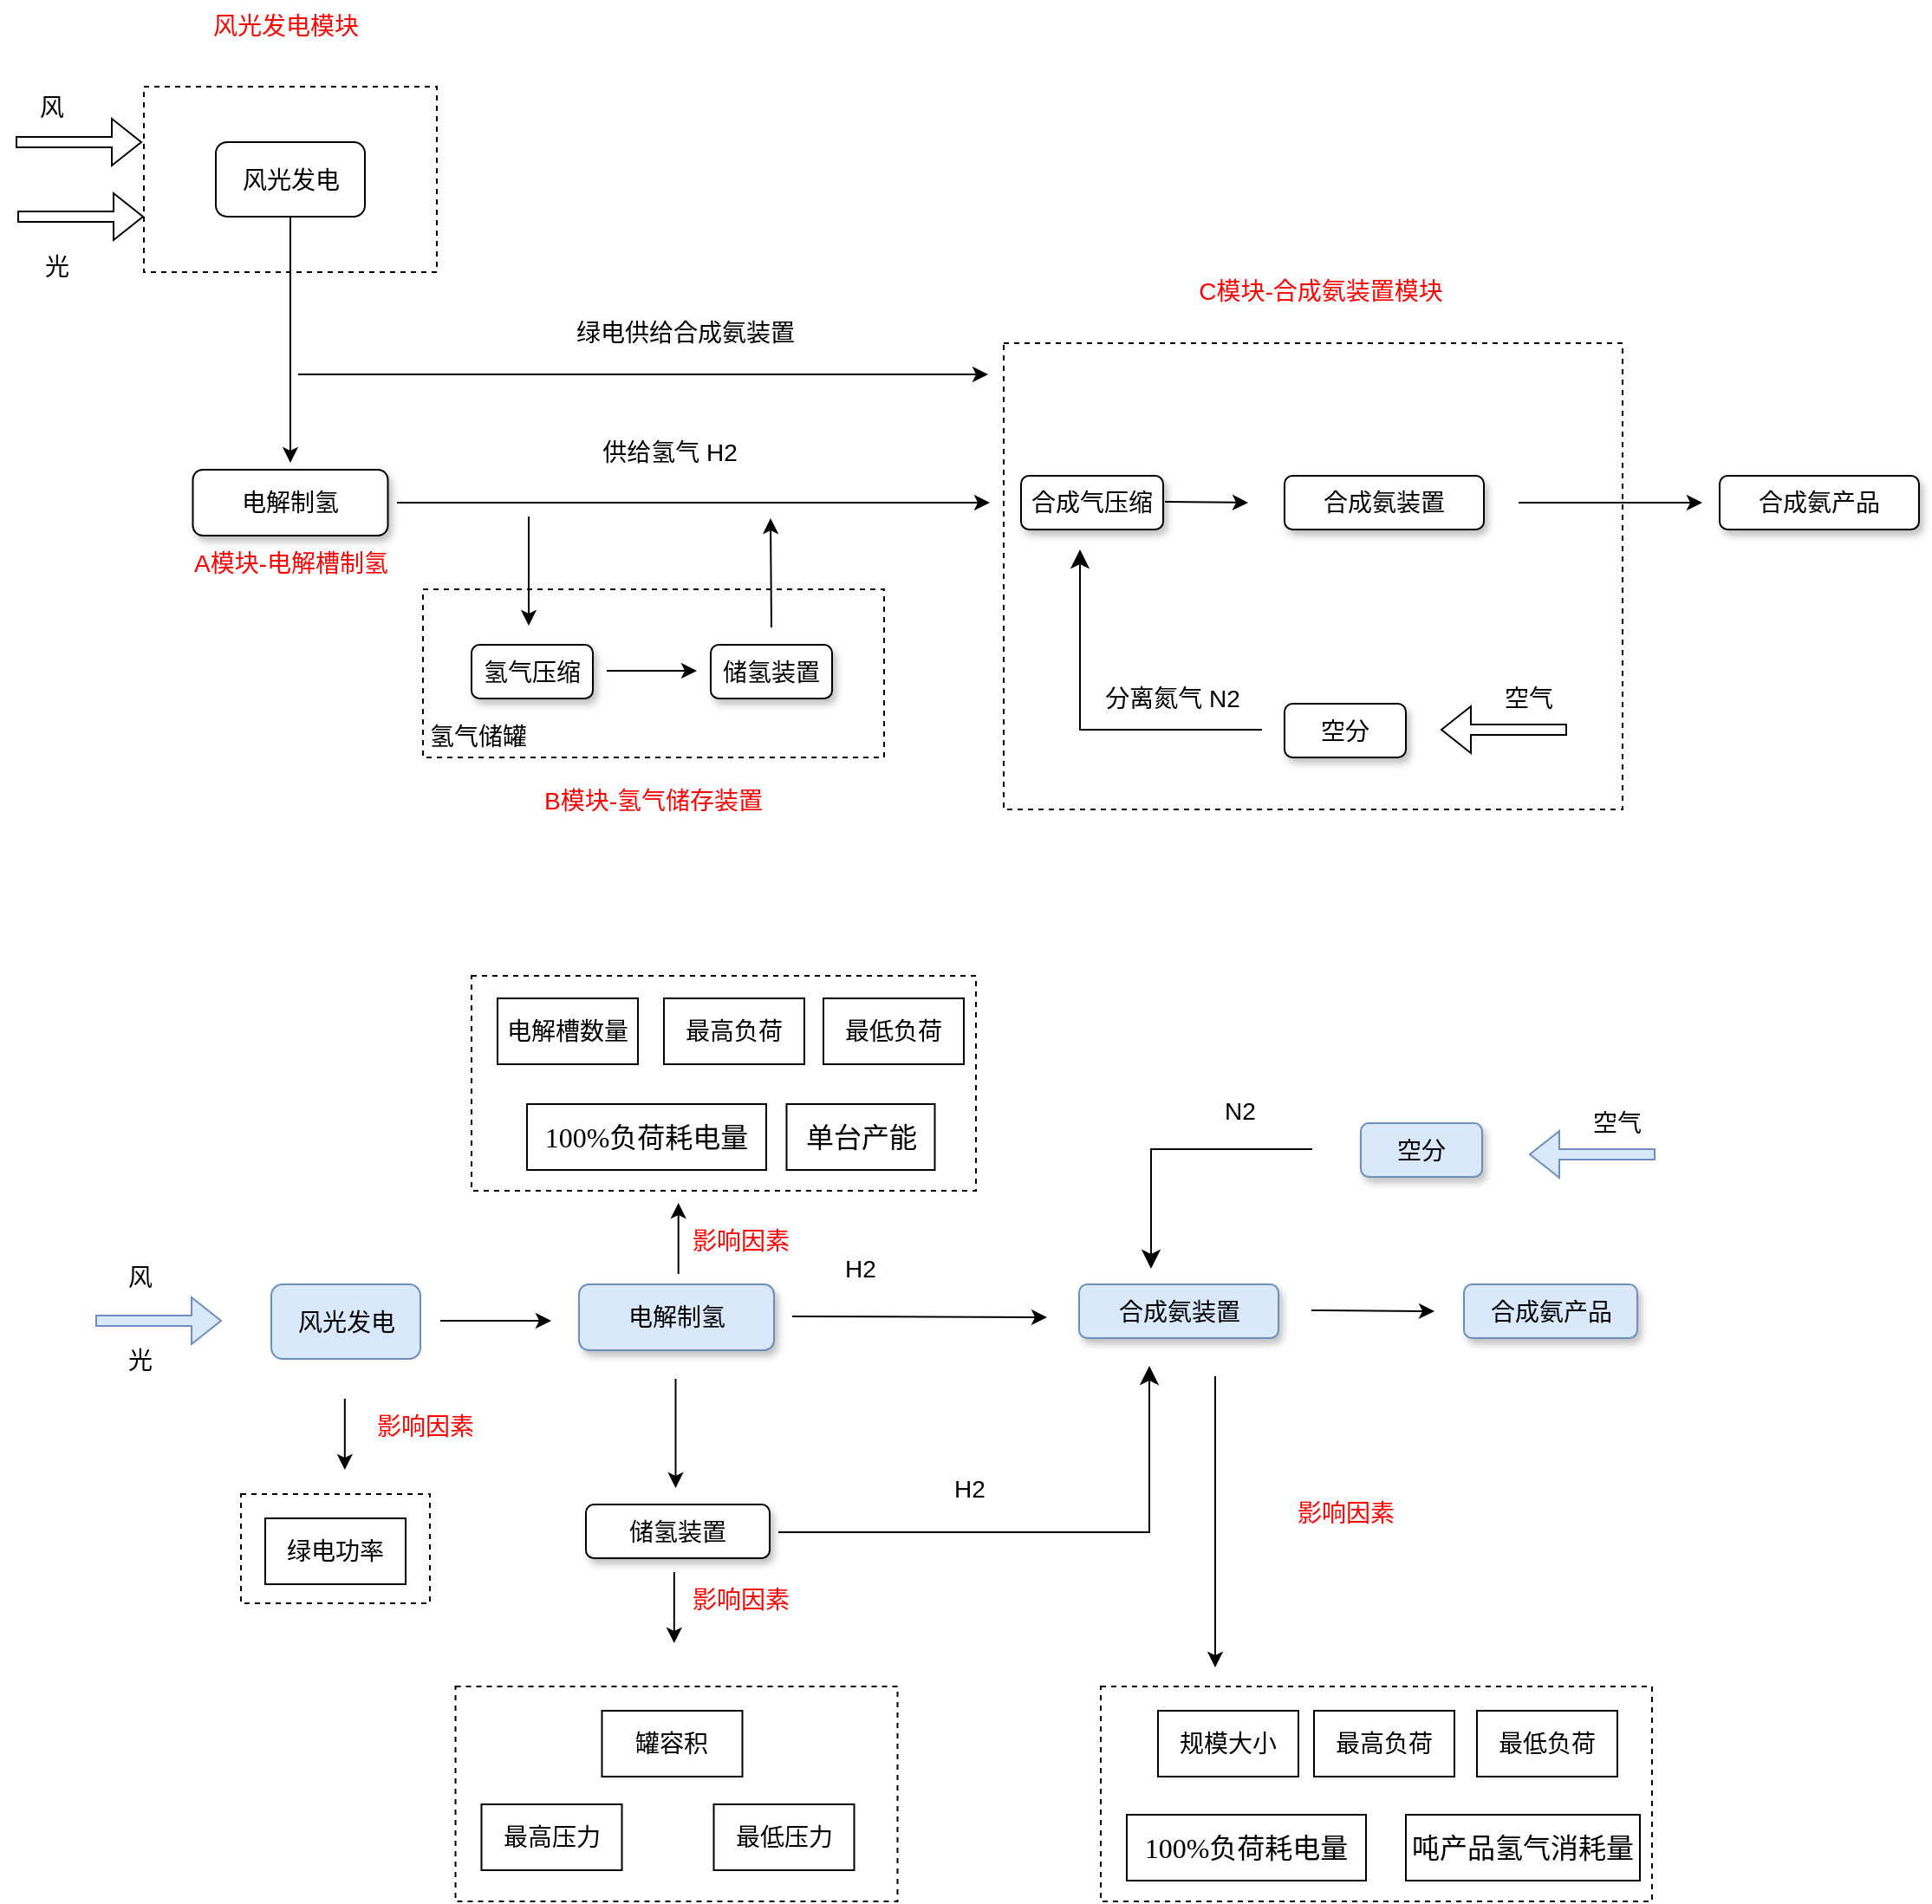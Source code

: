 <mxfile version="25.0.1" pages="2">
  <diagram name="第 1 页" id="4ehV55ny_UHVLfQ4jq1b">
    <mxGraphModel dx="1434" dy="697" grid="0" gridSize="10" guides="1" tooltips="1" connect="1" arrows="1" fold="1" page="1" pageScale="1" pageWidth="2339" pageHeight="3300" math="0" shadow="0">
      <root>
        <mxCell id="0" />
        <mxCell id="1" parent="0" />
        <mxCell id="U9eTumjgss6MhKt13I3X-26" value="" style="rounded=0;whiteSpace=wrap;html=1;fillColor=none;dashed=1;fontSize=14;" vertex="1" parent="1">
          <mxGeometry x="668" y="266" width="357" height="269" as="geometry" />
        </mxCell>
        <mxCell id="U9eTumjgss6MhKt13I3X-16" value="" style="rounded=0;whiteSpace=wrap;html=1;fillColor=none;dashed=1;fontSize=14;" vertex="1" parent="1">
          <mxGeometry x="333" y="408" width="266" height="97" as="geometry" />
        </mxCell>
        <mxCell id="U9eTumjgss6MhKt13I3X-5" value="" style="rounded=0;whiteSpace=wrap;html=1;fillColor=none;dashed=1;fontSize=14;" vertex="1" parent="1">
          <mxGeometry x="172" y="118" width="169" height="107" as="geometry" />
        </mxCell>
        <mxCell id="U9eTumjgss6MhKt13I3X-7" value="" style="edgeStyle=orthogonalEdgeStyle;rounded=0;orthogonalLoop=1;jettySize=auto;html=1;fontSize=14;" edge="1" parent="1" source="9E0ZcPi0yjbch_tlZuDv-1">
          <mxGeometry relative="1" as="geometry">
            <mxPoint x="256.5" y="335" as="targetPoint" />
          </mxGeometry>
        </mxCell>
        <mxCell id="9E0ZcPi0yjbch_tlZuDv-1" value="风光发电" style="rounded=1;whiteSpace=wrap;html=1;fontSize=14;" parent="1" vertex="1">
          <mxGeometry x="213.5" y="150" width="86" height="43" as="geometry" />
        </mxCell>
        <mxCell id="U9eTumjgss6MhKt13I3X-1" value="" style="shape=flexArrow;endArrow=classic;html=1;rounded=0;width=6;endSize=5.33;fontSize=14;" edge="1" parent="1">
          <mxGeometry width="50" height="50" relative="1" as="geometry">
            <mxPoint x="98" y="150" as="sourcePoint" />
            <mxPoint x="171" y="150" as="targetPoint" />
          </mxGeometry>
        </mxCell>
        <mxCell id="U9eTumjgss6MhKt13I3X-2" value="风" style="text;html=1;align=center;verticalAlign=middle;whiteSpace=wrap;rounded=0;fontSize=14;" vertex="1" parent="1">
          <mxGeometry x="89" y="115" width="60" height="30" as="geometry" />
        </mxCell>
        <mxCell id="U9eTumjgss6MhKt13I3X-3" value="" style="shape=flexArrow;endArrow=classic;html=1;rounded=0;width=6;endSize=5.33;fontSize=14;" edge="1" parent="1">
          <mxGeometry width="50" height="50" relative="1" as="geometry">
            <mxPoint x="99" y="193" as="sourcePoint" />
            <mxPoint x="172" y="193" as="targetPoint" />
          </mxGeometry>
        </mxCell>
        <mxCell id="U9eTumjgss6MhKt13I3X-4" value="光" style="text;html=1;align=center;verticalAlign=middle;whiteSpace=wrap;rounded=0;fontSize=14;" vertex="1" parent="1">
          <mxGeometry x="92" y="207" width="60" height="30" as="geometry" />
        </mxCell>
        <mxCell id="U9eTumjgss6MhKt13I3X-8" value="电解制氢" style="rounded=1;whiteSpace=wrap;html=1;shadow=1;fontSize=14;" vertex="1" parent="1">
          <mxGeometry x="200.25" y="339" width="112.5" height="38" as="geometry" />
        </mxCell>
        <mxCell id="U9eTumjgss6MhKt13I3X-9" value="" style="endArrow=classic;html=1;rounded=0;fontSize=14;" edge="1" parent="1">
          <mxGeometry width="50" height="50" relative="1" as="geometry">
            <mxPoint x="318" y="358" as="sourcePoint" />
            <mxPoint x="660" y="358" as="targetPoint" />
          </mxGeometry>
        </mxCell>
        <mxCell id="U9eTumjgss6MhKt13I3X-10" value="" style="endArrow=classic;html=1;rounded=0;fontSize=14;" edge="1" parent="1">
          <mxGeometry width="50" height="50" relative="1" as="geometry">
            <mxPoint x="394" y="366" as="sourcePoint" />
            <mxPoint x="394" y="429" as="targetPoint" />
          </mxGeometry>
        </mxCell>
        <mxCell id="U9eTumjgss6MhKt13I3X-11" value="氢气压缩" style="rounded=1;whiteSpace=wrap;html=1;shadow=1;fontSize=14;" vertex="1" parent="1">
          <mxGeometry x="361" y="440" width="70" height="31" as="geometry" />
        </mxCell>
        <mxCell id="U9eTumjgss6MhKt13I3X-12" value="储氢装置" style="rounded=1;whiteSpace=wrap;html=1;shadow=1;fontSize=14;" vertex="1" parent="1">
          <mxGeometry x="499" y="440" width="70" height="31" as="geometry" />
        </mxCell>
        <mxCell id="U9eTumjgss6MhKt13I3X-13" value="" style="endArrow=classic;html=1;rounded=0;fontSize=14;" edge="1" parent="1">
          <mxGeometry width="50" height="50" relative="1" as="geometry">
            <mxPoint x="439" y="455" as="sourcePoint" />
            <mxPoint x="491" y="455" as="targetPoint" />
          </mxGeometry>
        </mxCell>
        <mxCell id="U9eTumjgss6MhKt13I3X-14" value="" style="endArrow=classic;html=1;rounded=0;fontSize=14;" edge="1" parent="1">
          <mxGeometry width="50" height="50" relative="1" as="geometry">
            <mxPoint x="534" y="430" as="sourcePoint" />
            <mxPoint x="533.5" y="367" as="targetPoint" />
          </mxGeometry>
        </mxCell>
        <mxCell id="U9eTumjgss6MhKt13I3X-15" value="供给氢气 H2" style="text;html=1;align=center;verticalAlign=middle;whiteSpace=wrap;rounded=0;fontSize=14;" vertex="1" parent="1">
          <mxGeometry x="434" y="314" width="83" height="30" as="geometry" />
        </mxCell>
        <mxCell id="U9eTumjgss6MhKt13I3X-17" value="氢气储罐" style="text;html=1;align=center;verticalAlign=middle;whiteSpace=wrap;rounded=0;fontSize=14;" vertex="1" parent="1">
          <mxGeometry x="335" y="478" width="60" height="30" as="geometry" />
        </mxCell>
        <mxCell id="U9eTumjgss6MhKt13I3X-18" value="合成气压缩" style="rounded=1;whiteSpace=wrap;html=1;shadow=1;fontSize=14;" vertex="1" parent="1">
          <mxGeometry x="678" y="342.5" width="82" height="31" as="geometry" />
        </mxCell>
        <mxCell id="U9eTumjgss6MhKt13I3X-19" value="" style="endArrow=classic;html=1;rounded=0;fontSize=14;" edge="1" parent="1">
          <mxGeometry width="50" height="50" relative="1" as="geometry">
            <mxPoint x="761" y="357.5" as="sourcePoint" />
            <mxPoint x="809" y="358" as="targetPoint" />
          </mxGeometry>
        </mxCell>
        <mxCell id="U9eTumjgss6MhKt13I3X-20" value="合成氨装置" style="rounded=1;whiteSpace=wrap;html=1;shadow=1;fontSize=14;" vertex="1" parent="1">
          <mxGeometry x="830" y="342.5" width="115" height="31" as="geometry" />
        </mxCell>
        <mxCell id="U9eTumjgss6MhKt13I3X-21" value="空分" style="rounded=1;whiteSpace=wrap;html=1;shadow=1;fontSize=14;" vertex="1" parent="1">
          <mxGeometry x="830" y="474" width="70" height="31" as="geometry" />
        </mxCell>
        <mxCell id="U9eTumjgss6MhKt13I3X-22" value="" style="shape=flexArrow;endArrow=classic;html=1;rounded=0;width=6;endSize=5.33;fontSize=14;" edge="1" parent="1">
          <mxGeometry width="50" height="50" relative="1" as="geometry">
            <mxPoint x="993" y="489" as="sourcePoint" />
            <mxPoint x="920" y="489" as="targetPoint" />
          </mxGeometry>
        </mxCell>
        <mxCell id="U9eTumjgss6MhKt13I3X-23" value="空气" style="text;html=1;align=center;verticalAlign=middle;whiteSpace=wrap;rounded=0;fontSize=14;" vertex="1" parent="1">
          <mxGeometry x="941" y="456" width="60" height="30" as="geometry" />
        </mxCell>
        <mxCell id="U9eTumjgss6MhKt13I3X-24" value="" style="edgeStyle=segmentEdgeStyle;endArrow=classic;html=1;curved=0;rounded=0;endSize=8;startSize=8;fontSize=14;" edge="1" parent="1">
          <mxGeometry width="50" height="50" relative="1" as="geometry">
            <mxPoint x="817" y="489" as="sourcePoint" />
            <mxPoint x="712" y="385" as="targetPoint" />
          </mxGeometry>
        </mxCell>
        <mxCell id="U9eTumjgss6MhKt13I3X-25" value="分离氮气 N2" style="text;html=1;align=center;verticalAlign=middle;whiteSpace=wrap;rounded=0;fontSize=14;" vertex="1" parent="1">
          <mxGeometry x="724" y="456" width="83" height="30" as="geometry" />
        </mxCell>
        <mxCell id="U9eTumjgss6MhKt13I3X-27" value="" style="endArrow=classic;html=1;rounded=0;fontSize=14;" edge="1" parent="1">
          <mxGeometry width="50" height="50" relative="1" as="geometry">
            <mxPoint x="965" y="358" as="sourcePoint" />
            <mxPoint x="1071" y="358" as="targetPoint" />
          </mxGeometry>
        </mxCell>
        <mxCell id="U9eTumjgss6MhKt13I3X-29" value="风光发电模块" style="text;html=1;align=center;verticalAlign=middle;whiteSpace=wrap;rounded=0;fontColor=#FF0000;fontSize=14;" vertex="1" parent="1">
          <mxGeometry x="167" y="68" width="174" height="30" as="geometry" />
        </mxCell>
        <mxCell id="U9eTumjgss6MhKt13I3X-30" value="" style="endArrow=classic;html=1;rounded=0;fontSize=14;" edge="1" parent="1">
          <mxGeometry width="50" height="50" relative="1" as="geometry">
            <mxPoint x="261" y="284" as="sourcePoint" />
            <mxPoint x="659" y="284" as="targetPoint" />
          </mxGeometry>
        </mxCell>
        <mxCell id="U9eTumjgss6MhKt13I3X-31" value="绿电供给合成氨装置" style="text;html=1;align=center;verticalAlign=middle;whiteSpace=wrap;rounded=0;fontSize=14;" vertex="1" parent="1">
          <mxGeometry x="393" y="245" width="183" height="30" as="geometry" />
        </mxCell>
        <mxCell id="U9eTumjgss6MhKt13I3X-32" value="A模块-电解槽制氢" style="text;html=1;align=center;verticalAlign=middle;whiteSpace=wrap;rounded=0;fontColor=#FF0000;fontSize=14;" vertex="1" parent="1">
          <mxGeometry x="169.5" y="378" width="174" height="30" as="geometry" />
        </mxCell>
        <mxCell id="U9eTumjgss6MhKt13I3X-33" value="B模块-氢气储存装置" style="text;html=1;align=center;verticalAlign=middle;whiteSpace=wrap;rounded=0;fontColor=#FF0000;fontSize=14;" vertex="1" parent="1">
          <mxGeometry x="379" y="515" width="174" height="30" as="geometry" />
        </mxCell>
        <mxCell id="U9eTumjgss6MhKt13I3X-34" value="C模块-合成氨装置模块" style="text;html=1;align=center;verticalAlign=middle;whiteSpace=wrap;rounded=0;fontColor=#FF0000;fontSize=14;" vertex="1" parent="1">
          <mxGeometry x="764" y="221" width="174" height="30" as="geometry" />
        </mxCell>
        <mxCell id="U9eTumjgss6MhKt13I3X-36" value="合成氨产品" style="rounded=1;whiteSpace=wrap;html=1;shadow=1;fontSize=14;" vertex="1" parent="1">
          <mxGeometry x="1081" y="342.5" width="115" height="31" as="geometry" />
        </mxCell>
        <mxCell id="U9eTumjgss6MhKt13I3X-42" value="风光发电" style="rounded=1;whiteSpace=wrap;html=1;fontSize=14;fillColor=#dae8fc;strokeColor=#6c8ebf;" vertex="1" parent="1">
          <mxGeometry x="245.5" y="809" width="86" height="43" as="geometry" />
        </mxCell>
        <mxCell id="U9eTumjgss6MhKt13I3X-43" value="" style="shape=flexArrow;endArrow=classic;html=1;rounded=0;width=6;endSize=5.33;fontSize=14;fillColor=#dae8fc;strokeColor=#6c8ebf;" edge="1" parent="1">
          <mxGeometry width="50" height="50" relative="1" as="geometry">
            <mxPoint x="144" y="830" as="sourcePoint" />
            <mxPoint x="217" y="830" as="targetPoint" />
          </mxGeometry>
        </mxCell>
        <mxCell id="U9eTumjgss6MhKt13I3X-44" value="风" style="text;html=1;align=center;verticalAlign=middle;whiteSpace=wrap;rounded=0;fontSize=14;" vertex="1" parent="1">
          <mxGeometry x="140.25" y="790" width="60" height="30" as="geometry" />
        </mxCell>
        <mxCell id="U9eTumjgss6MhKt13I3X-46" value="光" style="text;html=1;align=center;verticalAlign=middle;whiteSpace=wrap;rounded=0;fontSize=14;" vertex="1" parent="1">
          <mxGeometry x="140.25" y="838" width="60" height="30" as="geometry" />
        </mxCell>
        <mxCell id="U9eTumjgss6MhKt13I3X-47" value="电解制氢" style="rounded=1;whiteSpace=wrap;html=1;shadow=1;fontSize=14;fillColor=#dae8fc;strokeColor=#6c8ebf;" vertex="1" parent="1">
          <mxGeometry x="423" y="809" width="112.5" height="38" as="geometry" />
        </mxCell>
        <mxCell id="U9eTumjgss6MhKt13I3X-48" value="" style="endArrow=classic;html=1;rounded=0;fontSize=14;" edge="1" parent="1">
          <mxGeometry width="50" height="50" relative="1" as="geometry">
            <mxPoint x="546" y="827.5" as="sourcePoint" />
            <mxPoint x="693" y="828" as="targetPoint" />
          </mxGeometry>
        </mxCell>
        <mxCell id="U9eTumjgss6MhKt13I3X-49" value="" style="endArrow=classic;html=1;rounded=0;fontSize=14;" edge="1" parent="1">
          <mxGeometry width="50" height="50" relative="1" as="geometry">
            <mxPoint x="478.75" y="863.5" as="sourcePoint" />
            <mxPoint x="478.75" y="926.5" as="targetPoint" />
          </mxGeometry>
        </mxCell>
        <mxCell id="U9eTumjgss6MhKt13I3X-51" value="储氢装置" style="rounded=1;whiteSpace=wrap;html=1;shadow=1;fontSize=14;" vertex="1" parent="1">
          <mxGeometry x="427" y="936" width="106" height="31" as="geometry" />
        </mxCell>
        <mxCell id="U9eTumjgss6MhKt13I3X-54" value="H2" style="text;html=1;align=center;verticalAlign=middle;whiteSpace=wrap;rounded=0;fontSize=14;" vertex="1" parent="1">
          <mxGeometry x="544" y="785" width="83" height="30" as="geometry" />
        </mxCell>
        <mxCell id="U9eTumjgss6MhKt13I3X-58" value="合成氨装置" style="rounded=1;whiteSpace=wrap;html=1;shadow=1;fontSize=14;fillColor=#dae8fc;strokeColor=#6c8ebf;" vertex="1" parent="1">
          <mxGeometry x="711.5" y="809" width="115" height="31" as="geometry" />
        </mxCell>
        <mxCell id="U9eTumjgss6MhKt13I3X-59" value="空分" style="rounded=1;whiteSpace=wrap;html=1;shadow=1;fontSize=14;fillColor=#dae8fc;strokeColor=#6c8ebf;" vertex="1" parent="1">
          <mxGeometry x="874" y="716" width="70" height="31" as="geometry" />
        </mxCell>
        <mxCell id="U9eTumjgss6MhKt13I3X-60" value="" style="shape=flexArrow;endArrow=classic;html=1;rounded=0;width=6;endSize=5.33;fontSize=14;fillColor=#dae8fc;strokeColor=#6c8ebf;" edge="1" parent="1">
          <mxGeometry width="50" height="50" relative="1" as="geometry">
            <mxPoint x="1044" y="734" as="sourcePoint" />
            <mxPoint x="971" y="734" as="targetPoint" />
          </mxGeometry>
        </mxCell>
        <mxCell id="U9eTumjgss6MhKt13I3X-61" value="空气" style="text;html=1;align=center;verticalAlign=middle;whiteSpace=wrap;rounded=0;fontSize=14;" vertex="1" parent="1">
          <mxGeometry x="992" y="701" width="60" height="30" as="geometry" />
        </mxCell>
        <mxCell id="U9eTumjgss6MhKt13I3X-64" value="" style="endArrow=classic;html=1;rounded=0;fontSize=14;" edge="1" parent="1">
          <mxGeometry width="50" height="50" relative="1" as="geometry">
            <mxPoint x="845.5" y="824" as="sourcePoint" />
            <mxPoint x="916.5" y="824.5" as="targetPoint" />
          </mxGeometry>
        </mxCell>
        <mxCell id="U9eTumjgss6MhKt13I3X-70" value="合成氨产品" style="rounded=1;whiteSpace=wrap;html=1;shadow=1;fontSize=14;fillColor=#dae8fc;strokeColor=#6c8ebf;" vertex="1" parent="1">
          <mxGeometry x="933.5" y="809" width="100" height="31" as="geometry" />
        </mxCell>
        <mxCell id="U9eTumjgss6MhKt13I3X-72" value="" style="endArrow=classic;html=1;rounded=0;fontSize=14;" edge="1" parent="1">
          <mxGeometry width="50" height="50" relative="1" as="geometry">
            <mxPoint x="343" y="830" as="sourcePoint" />
            <mxPoint x="407" y="830" as="targetPoint" />
          </mxGeometry>
        </mxCell>
        <mxCell id="U9eTumjgss6MhKt13I3X-74" value="H2" style="text;html=1;align=center;verticalAlign=middle;whiteSpace=wrap;rounded=0;fontSize=14;" vertex="1" parent="1">
          <mxGeometry x="606.75" y="912" width="83" height="30" as="geometry" />
        </mxCell>
        <mxCell id="U9eTumjgss6MhKt13I3X-75" value="" style="edgeStyle=segmentEdgeStyle;endArrow=classic;html=1;curved=0;rounded=0;endSize=8;startSize=8;fontSize=14;" edge="1" parent="1">
          <mxGeometry width="50" height="50" relative="1" as="geometry">
            <mxPoint x="846" y="731" as="sourcePoint" />
            <mxPoint x="753" y="800" as="targetPoint" />
            <Array as="points">
              <mxPoint x="846" y="731" />
              <mxPoint x="753" y="731" />
            </Array>
          </mxGeometry>
        </mxCell>
        <mxCell id="U9eTumjgss6MhKt13I3X-76" value="N2" style="text;html=1;align=center;verticalAlign=middle;whiteSpace=wrap;rounded=0;fontSize=14;" vertex="1" parent="1">
          <mxGeometry x="763" y="694" width="83" height="30" as="geometry" />
        </mxCell>
        <mxCell id="U9eTumjgss6MhKt13I3X-90" value="" style="endArrow=classic;html=1;rounded=0;" edge="1" parent="1">
          <mxGeometry width="50" height="50" relative="1" as="geometry">
            <mxPoint x="287.91" y="875" as="sourcePoint" />
            <mxPoint x="287.91" y="916" as="targetPoint" />
          </mxGeometry>
        </mxCell>
        <mxCell id="U9eTumjgss6MhKt13I3X-97" value="" style="rounded=0;whiteSpace=wrap;html=1;fillColor=none;dashed=1;fontSize=14;" vertex="1" parent="1">
          <mxGeometry x="228" y="930" width="109" height="63" as="geometry" />
        </mxCell>
        <mxCell id="U9eTumjgss6MhKt13I3X-98" value="&lt;font style=&quot;font-size: 14px;&quot;&gt;绿电功率&lt;/font&gt;" style="rounded=0;whiteSpace=wrap;html=1;" vertex="1" parent="1">
          <mxGeometry x="242" y="944" width="81" height="38" as="geometry" />
        </mxCell>
        <mxCell id="U9eTumjgss6MhKt13I3X-99" value="" style="rounded=0;whiteSpace=wrap;html=1;fillColor=none;dashed=1;fontSize=14;" vertex="1" parent="1">
          <mxGeometry x="351.75" y="1041" width="255" height="124" as="geometry" />
        </mxCell>
        <mxCell id="U9eTumjgss6MhKt13I3X-100" value="&lt;span style=&quot;font-size: 14px;&quot;&gt;罐容积&lt;/span&gt;" style="rounded=0;whiteSpace=wrap;html=1;" vertex="1" parent="1">
          <mxGeometry x="436.25" y="1055" width="81" height="38" as="geometry" />
        </mxCell>
        <mxCell id="U9eTumjgss6MhKt13I3X-101" value="&lt;span style=&quot;font-size: 14px;&quot;&gt;最高压力&lt;/span&gt;" style="rounded=0;whiteSpace=wrap;html=1;" vertex="1" parent="1">
          <mxGeometry x="366.75" y="1109" width="81" height="38" as="geometry" />
        </mxCell>
        <mxCell id="U9eTumjgss6MhKt13I3X-102" value="&lt;span style=&quot;font-size: 14px;&quot;&gt;最低压力&lt;/span&gt;" style="rounded=0;whiteSpace=wrap;html=1;" vertex="1" parent="1">
          <mxGeometry x="500.75" y="1109" width="81" height="38" as="geometry" />
        </mxCell>
        <mxCell id="U9eTumjgss6MhKt13I3X-103" value="" style="endArrow=classic;html=1;rounded=0;" edge="1" parent="1">
          <mxGeometry width="50" height="50" relative="1" as="geometry">
            <mxPoint x="477.91" y="975" as="sourcePoint" />
            <mxPoint x="477.91" y="1016" as="targetPoint" />
          </mxGeometry>
        </mxCell>
        <mxCell id="U9eTumjgss6MhKt13I3X-104" value="" style="endArrow=classic;html=1;rounded=0;" edge="1" parent="1">
          <mxGeometry width="50" height="50" relative="1" as="geometry">
            <mxPoint x="480.35" y="803" as="sourcePoint" />
            <mxPoint x="480.35" y="762" as="targetPoint" />
          </mxGeometry>
        </mxCell>
        <mxCell id="U9eTumjgss6MhKt13I3X-105" value="" style="rounded=0;whiteSpace=wrap;html=1;fillColor=none;dashed=1;fontSize=14;" vertex="1" parent="1">
          <mxGeometry x="361" y="631" width="291" height="124" as="geometry" />
        </mxCell>
        <mxCell id="U9eTumjgss6MhKt13I3X-106" value="&lt;span style=&quot;font-size: 14px;&quot;&gt;电解槽数量&lt;/span&gt;" style="rounded=0;whiteSpace=wrap;html=1;" vertex="1" parent="1">
          <mxGeometry x="376" y="644" width="81" height="38" as="geometry" />
        </mxCell>
        <mxCell id="U9eTumjgss6MhKt13I3X-107" value="&lt;span style=&quot;font-size: 14px;&quot;&gt;最高负荷&lt;/span&gt;" style="rounded=0;whiteSpace=wrap;html=1;" vertex="1" parent="1">
          <mxGeometry x="472" y="644" width="81" height="38" as="geometry" />
        </mxCell>
        <mxCell id="U9eTumjgss6MhKt13I3X-108" value="&lt;span style=&quot;font-size: 14px;&quot;&gt;最低负荷&lt;/span&gt;" style="rounded=0;whiteSpace=wrap;html=1;" vertex="1" parent="1">
          <mxGeometry x="564" y="644" width="81" height="38" as="geometry" />
        </mxCell>
        <mxCell id="U9eTumjgss6MhKt13I3X-109" value="&lt;p style=&quot;margin: 0pt 0pt 0.0pt; font-family: 宋体; font-size: 12pt; text-align: start;&quot; class=&quot;MsoNormal&quot;&gt;&lt;span style=&quot;font-family: &amp;quot;Times New Roman Regular&amp;quot;; font-size: 12pt;&quot;&gt;100%&lt;/span&gt;&lt;span style=&quot;font-size: 12pt;&quot;&gt;负荷耗电量&lt;/span&gt;&lt;/p&gt;" style="rounded=0;whiteSpace=wrap;html=1;" vertex="1" parent="1">
          <mxGeometry x="393" y="705" width="138" height="38" as="geometry" />
        </mxCell>
        <mxCell id="U9eTumjgss6MhKt13I3X-110" value="&lt;p style=&quot;margin: 0pt 0pt 0.0pt; font-size: 12pt; text-align: start;&quot; class=&quot;MsoNormal&quot;&gt;&lt;font face=&quot;Times New Roman Regular&quot;&gt;单台产能&lt;/font&gt;&lt;/p&gt;" style="rounded=0;whiteSpace=wrap;html=1;" vertex="1" parent="1">
          <mxGeometry x="542.75" y="705" width="85.5" height="38" as="geometry" />
        </mxCell>
        <mxCell id="U9eTumjgss6MhKt13I3X-112" value="" style="edgeStyle=segmentEdgeStyle;endArrow=classic;html=1;curved=0;rounded=0;endSize=8;startSize=8;" edge="1" parent="1">
          <mxGeometry width="50" height="50" relative="1" as="geometry">
            <mxPoint x="538" y="952" as="sourcePoint" />
            <mxPoint x="752" y="856" as="targetPoint" />
            <Array as="points">
              <mxPoint x="752" y="952" />
            </Array>
          </mxGeometry>
        </mxCell>
        <mxCell id="U9eTumjgss6MhKt13I3X-113" value="" style="rounded=0;whiteSpace=wrap;html=1;fillColor=none;dashed=1;fontSize=14;" vertex="1" parent="1">
          <mxGeometry x="724" y="1041" width="318" height="124" as="geometry" />
        </mxCell>
        <mxCell id="U9eTumjgss6MhKt13I3X-114" value="&lt;span style=&quot;font-size: 14px;&quot;&gt;规模大小&lt;/span&gt;" style="rounded=0;whiteSpace=wrap;html=1;" vertex="1" parent="1">
          <mxGeometry x="757" y="1055" width="81" height="38" as="geometry" />
        </mxCell>
        <mxCell id="U9eTumjgss6MhKt13I3X-115" value="&lt;span style=&quot;font-size: 14px;&quot;&gt;最高负荷&lt;/span&gt;" style="rounded=0;whiteSpace=wrap;html=1;" vertex="1" parent="1">
          <mxGeometry x="847" y="1055" width="81" height="38" as="geometry" />
        </mxCell>
        <mxCell id="U9eTumjgss6MhKt13I3X-116" value="&lt;span style=&quot;font-size: 14px;&quot;&gt;最低负荷&lt;/span&gt;" style="rounded=0;whiteSpace=wrap;html=1;" vertex="1" parent="1">
          <mxGeometry x="941" y="1055" width="81" height="38" as="geometry" />
        </mxCell>
        <mxCell id="U9eTumjgss6MhKt13I3X-117" value="&lt;p style=&quot;margin: 0pt 0pt 0.0pt; font-family: 宋体; font-size: 12pt; text-align: start;&quot; class=&quot;MsoNormal&quot;&gt;&lt;span style=&quot;font-family: &amp;quot;Times New Roman Regular&amp;quot;; font-size: 12pt;&quot;&gt;100%&lt;/span&gt;&lt;span style=&quot;font-size: 12pt;&quot;&gt;负荷耗电量&lt;/span&gt;&lt;/p&gt;" style="rounded=0;whiteSpace=wrap;html=1;" vertex="1" parent="1">
          <mxGeometry x="739" y="1115" width="138" height="38" as="geometry" />
        </mxCell>
        <mxCell id="U9eTumjgss6MhKt13I3X-118" value="&lt;p style=&quot;margin: 0pt 0pt 0.0pt; font-family: 宋体; font-size: 12pt; text-align: start;&quot; class=&quot;MsoNormal&quot;&gt;&lt;span style=&quot;font-size: 12pt;&quot;&gt;吨产品氢气消耗量&lt;/span&gt;&lt;/p&gt;" style="rounded=0;whiteSpace=wrap;html=1;" vertex="1" parent="1">
          <mxGeometry x="900" y="1115" width="135" height="38" as="geometry" />
        </mxCell>
        <mxCell id="U9eTumjgss6MhKt13I3X-119" value="" style="endArrow=classic;html=1;rounded=0;" edge="1" parent="1">
          <mxGeometry width="50" height="50" relative="1" as="geometry">
            <mxPoint x="790" y="862" as="sourcePoint" />
            <mxPoint x="790" y="1030" as="targetPoint" />
          </mxGeometry>
        </mxCell>
        <mxCell id="U9eTumjgss6MhKt13I3X-120" value="影响因素" style="text;html=1;align=center;verticalAlign=middle;whiteSpace=wrap;rounded=0;fontColor=#FF0000;fontSize=14;" vertex="1" parent="1">
          <mxGeometry x="475" y="769" width="83" height="30" as="geometry" />
        </mxCell>
        <mxCell id="U9eTumjgss6MhKt13I3X-121" value="影响因素" style="text;html=1;align=center;verticalAlign=middle;whiteSpace=wrap;rounded=0;fontColor=#FF0000;fontSize=14;" vertex="1" parent="1">
          <mxGeometry x="475" y="976" width="83" height="30" as="geometry" />
        </mxCell>
        <mxCell id="U9eTumjgss6MhKt13I3X-122" value="影响因素" style="text;html=1;align=center;verticalAlign=middle;whiteSpace=wrap;rounded=0;fontColor=#FF0000;fontSize=14;" vertex="1" parent="1">
          <mxGeometry x="293" y="876" width="83" height="30" as="geometry" />
        </mxCell>
        <mxCell id="U9eTumjgss6MhKt13I3X-123" value="影响因素" style="text;html=1;align=center;verticalAlign=middle;whiteSpace=wrap;rounded=0;fontColor=#FF0000;fontSize=14;" vertex="1" parent="1">
          <mxGeometry x="823.5" y="926" width="83" height="30" as="geometry" />
        </mxCell>
      </root>
    </mxGraphModel>
  </diagram>
  <diagram id="xRj2jmk1qxW8SIagM4jF" name="第 2 页">
    <mxGraphModel dx="1434" dy="697" grid="0" gridSize="10" guides="1" tooltips="1" connect="1" arrows="1" fold="1" page="1" pageScale="1" pageWidth="2339" pageHeight="3300" math="0" shadow="0">
      <root>
        <mxCell id="0" />
        <mxCell id="1" parent="0" />
        <mxCell id="DSlkG7H821yX9vVmTWFP-37" value="" style="rounded=0;whiteSpace=wrap;html=1;fillColor=none;dashed=1;" vertex="1" parent="1">
          <mxGeometry x="268" y="123" width="623" height="604" as="geometry" />
        </mxCell>
        <mxCell id="DSlkG7H821yX9vVmTWFP-39" value="" style="rounded=0;whiteSpace=wrap;html=1;fillColor=none;dashed=1;" vertex="1" parent="1">
          <mxGeometry x="934" y="123" width="177" height="604" as="geometry" />
        </mxCell>
        <mxCell id="DSlkG7H821yX9vVmTWFP-1" value="研究思路" style="rounded=1;whiteSpace=wrap;html=1;arcSize=50;fontSize=14;" vertex="1" parent="1">
          <mxGeometry x="86" y="59" width="129" height="47" as="geometry" />
        </mxCell>
        <mxCell id="DSlkG7H821yX9vVmTWFP-2" value="提出问题" style="rounded=0;whiteSpace=wrap;html=1;fontSize=14;" vertex="1" parent="1">
          <mxGeometry x="86" y="155" width="126" height="129" as="geometry" />
        </mxCell>
        <mxCell id="DSlkG7H821yX9vVmTWFP-3" value="研究问题" style="rounded=0;whiteSpace=wrap;html=1;fontSize=14;" vertex="1" parent="1">
          <mxGeometry x="86" y="327" width="126" height="244" as="geometry" />
        </mxCell>
        <mxCell id="DSlkG7H821yX9vVmTWFP-4" value="实践应用" style="rounded=0;whiteSpace=wrap;html=1;fontSize=14;" vertex="1" parent="1">
          <mxGeometry x="84" y="618" width="126" height="92" as="geometry" />
        </mxCell>
        <mxCell id="DSlkG7H821yX9vVmTWFP-5" value="&lt;font&gt;&lt;font&gt;问题：&lt;/font&gt;&lt;span style=&quot;font-family: 宋体; text-align: start; background-color: initial;&quot;&gt;某化工企业绿氨生产最优负荷调度策略研究&lt;/span&gt;&lt;/font&gt;" style="rounded=0;whiteSpace=wrap;html=1;fontSize=14;" vertex="1" parent="1">
          <mxGeometry x="286" y="152" width="575" height="33" as="geometry" />
        </mxCell>
        <mxCell id="DSlkG7H821yX9vVmTWFP-6" value="研究的背景和意义" style="rounded=0;whiteSpace=wrap;html=1;fontSize=14;" vertex="1" parent="1">
          <mxGeometry x="331" y="200" width="204" height="33" as="geometry" />
        </mxCell>
        <mxCell id="DSlkG7H821yX9vVmTWFP-7" value="国内外研究现状" style="rounded=0;whiteSpace=wrap;html=1;fontSize=14;" vertex="1" parent="1">
          <mxGeometry x="579" y="200" width="204" height="33" as="geometry" />
        </mxCell>
        <mxCell id="DSlkG7H821yX9vVmTWFP-8" value="文献整理" style="rounded=0;whiteSpace=wrap;html=1;fontSize=14;" vertex="1" parent="1">
          <mxGeometry x="284" y="249" width="121" height="33" as="geometry" />
        </mxCell>
        <mxCell id="DSlkG7H821yX9vVmTWFP-9" value="模型设计" style="rounded=0;whiteSpace=wrap;html=1;fontSize=14;" vertex="1" parent="1">
          <mxGeometry x="493" y="249" width="121" height="33" as="geometry" />
        </mxCell>
        <mxCell id="DSlkG7H821yX9vVmTWFP-10" value="绿氨影响因素" style="rounded=0;whiteSpace=wrap;html=1;fontSize=14;" vertex="1" parent="1">
          <mxGeometry x="738" y="249" width="121" height="33" as="geometry" />
        </mxCell>
        <mxCell id="DSlkG7H821yX9vVmTWFP-11" value="" style="rounded=0;whiteSpace=wrap;html=1;fontSize=14;" vertex="1" parent="1">
          <mxGeometry x="284" y="327" width="575" height="84" as="geometry" />
        </mxCell>
        <mxCell id="DSlkG7H821yX9vVmTWFP-12" value="&lt;span style=&quot;font-size: 14px;&quot;&gt;绿氨生产流程分析以及模型设计&lt;/span&gt;" style="text;html=1;align=center;verticalAlign=middle;whiteSpace=wrap;rounded=0;" vertex="1" parent="1">
          <mxGeometry x="417" y="331" width="299" height="30" as="geometry" />
        </mxCell>
        <mxCell id="DSlkG7H821yX9vVmTWFP-13" value="影响因素分析" style="rounded=0;whiteSpace=wrap;html=1;fontSize=14;" vertex="1" parent="1">
          <mxGeometry x="335" y="364" width="123" height="33" as="geometry" />
        </mxCell>
        <mxCell id="DSlkG7H821yX9vVmTWFP-14" value="离网型模型" style="rounded=0;whiteSpace=wrap;html=1;fontSize=14;" vertex="1" parent="1">
          <mxGeometry x="512" y="362" width="123" height="33" as="geometry" />
        </mxCell>
        <mxCell id="DSlkG7H821yX9vVmTWFP-15" value="并网型模型" style="rounded=0;whiteSpace=wrap;html=1;fontSize=14;" vertex="1" parent="1">
          <mxGeometry x="693" y="361" width="123" height="33" as="geometry" />
        </mxCell>
        <mxCell id="DSlkG7H821yX9vVmTWFP-16" value="" style="rounded=0;whiteSpace=wrap;html=1;fontSize=14;" vertex="1" parent="1">
          <mxGeometry x="284" y="433" width="575" height="135" as="geometry" />
        </mxCell>
        <mxCell id="DSlkG7H821yX9vVmTWFP-17" value="&lt;span style=&quot;font-size: 14px;&quot;&gt;模型构建以及求解&lt;/span&gt;" style="text;html=1;align=center;verticalAlign=middle;whiteSpace=wrap;rounded=0;" vertex="1" parent="1">
          <mxGeometry x="417" y="437" width="299" height="30" as="geometry" />
        </mxCell>
        <mxCell id="DSlkG7H821yX9vVmTWFP-18" value="参数说明" style="rounded=0;whiteSpace=wrap;html=1;fontSize=14;" vertex="1" parent="1">
          <mxGeometry x="335" y="470" width="123" height="33" as="geometry" />
        </mxCell>
        <mxCell id="DSlkG7H821yX9vVmTWFP-19" value="目标函数构建" style="rounded=0;whiteSpace=wrap;html=1;fontSize=14;" vertex="1" parent="1">
          <mxGeometry x="512" y="468" width="123" height="33" as="geometry" />
        </mxCell>
        <mxCell id="DSlkG7H821yX9vVmTWFP-20" value="模型约束条件" style="rounded=0;whiteSpace=wrap;html=1;fontSize=14;" vertex="1" parent="1">
          <mxGeometry x="693" y="467" width="123" height="33" as="geometry" />
        </mxCell>
        <mxCell id="DSlkG7H821yX9vVmTWFP-21" value="求解方法" style="rounded=0;whiteSpace=wrap;html=1;fontSize=14;" vertex="1" parent="1">
          <mxGeometry x="417" y="516" width="123" height="33" as="geometry" />
        </mxCell>
        <mxCell id="DSlkG7H821yX9vVmTWFP-22" value="算例分析" style="rounded=0;whiteSpace=wrap;html=1;fontSize=14;" vertex="1" parent="1">
          <mxGeometry x="612" y="516" width="123" height="33" as="geometry" />
        </mxCell>
        <mxCell id="DSlkG7H821yX9vVmTWFP-24" value="" style="rounded=0;whiteSpace=wrap;html=1;fontSize=14;" vertex="1" parent="1">
          <mxGeometry x="281" y="618" width="575" height="91" as="geometry" />
        </mxCell>
        <mxCell id="DSlkG7H821yX9vVmTWFP-25" value="&lt;span style=&quot;font-size: 14px;&quot;&gt;模型应用&lt;/span&gt;" style="text;html=1;align=center;verticalAlign=middle;whiteSpace=wrap;rounded=0;" vertex="1" parent="1">
          <mxGeometry x="414" y="622" width="299" height="30" as="geometry" />
        </mxCell>
        <mxCell id="DSlkG7H821yX9vVmTWFP-26" value="新建任务" style="rounded=0;whiteSpace=wrap;html=1;fontSize=14;" vertex="1" parent="1">
          <mxGeometry x="332" y="655" width="123" height="33" as="geometry" />
        </mxCell>
        <mxCell id="DSlkG7H821yX9vVmTWFP-27" value="任务管理" style="rounded=0;whiteSpace=wrap;html=1;fontSize=14;" vertex="1" parent="1">
          <mxGeometry x="509" y="653" width="123" height="33" as="geometry" />
        </mxCell>
        <mxCell id="DSlkG7H821yX9vVmTWFP-28" value="运行结果" style="rounded=0;whiteSpace=wrap;html=1;fontSize=14;" vertex="1" parent="1">
          <mxGeometry x="690" y="652" width="123" height="33" as="geometry" />
        </mxCell>
        <mxCell id="DSlkG7H821yX9vVmTWFP-31" value="研究内容" style="rounded=1;whiteSpace=wrap;html=1;arcSize=50;fontSize=14;" vertex="1" parent="1">
          <mxGeometry x="514" y="59" width="129" height="47" as="geometry" />
        </mxCell>
        <mxCell id="DSlkG7H821yX9vVmTWFP-32" value="研究方法 / 工具" style="rounded=1;whiteSpace=wrap;html=1;arcSize=50;fontSize=14;" vertex="1" parent="1">
          <mxGeometry x="964" y="59" width="129" height="47" as="geometry" />
        </mxCell>
        <mxCell id="DSlkG7H821yX9vVmTWFP-33" value="文献分析" style="rounded=0;whiteSpace=wrap;html=1;fontSize=14;" vertex="1" parent="1">
          <mxGeometry x="971.5" y="152" width="114" height="135" as="geometry" />
        </mxCell>
        <mxCell id="DSlkG7H821yX9vVmTWFP-34" value="数据分析&lt;div&gt;动态规划&lt;/div&gt;&lt;div&gt;多目标问题求解&lt;/div&gt;&lt;div&gt;启发式算法&lt;/div&gt;&lt;div&gt;参数处理&lt;/div&gt;&lt;div&gt;实验法&lt;/div&gt;&lt;div&gt;数量研究法&lt;/div&gt;&lt;div&gt;图表可视化&lt;/div&gt;" style="rounded=0;whiteSpace=wrap;html=1;fontSize=14;" vertex="1" parent="1">
          <mxGeometry x="971.5" y="327" width="117.5" height="241" as="geometry" />
        </mxCell>
        <mxCell id="DSlkG7H821yX9vVmTWFP-35" value="归纳总结" style="rounded=0;whiteSpace=wrap;html=1;fontSize=14;" vertex="1" parent="1">
          <mxGeometry x="971.5" y="615" width="120.5" height="90" as="geometry" />
        </mxCell>
        <mxCell id="DSlkG7H821yX9vVmTWFP-36" value="" style="rounded=0;whiteSpace=wrap;html=1;fillColor=none;dashed=1;" vertex="1" parent="1">
          <mxGeometry x="60" y="123" width="177" height="604" as="geometry" />
        </mxCell>
      </root>
    </mxGraphModel>
  </diagram>
</mxfile>
